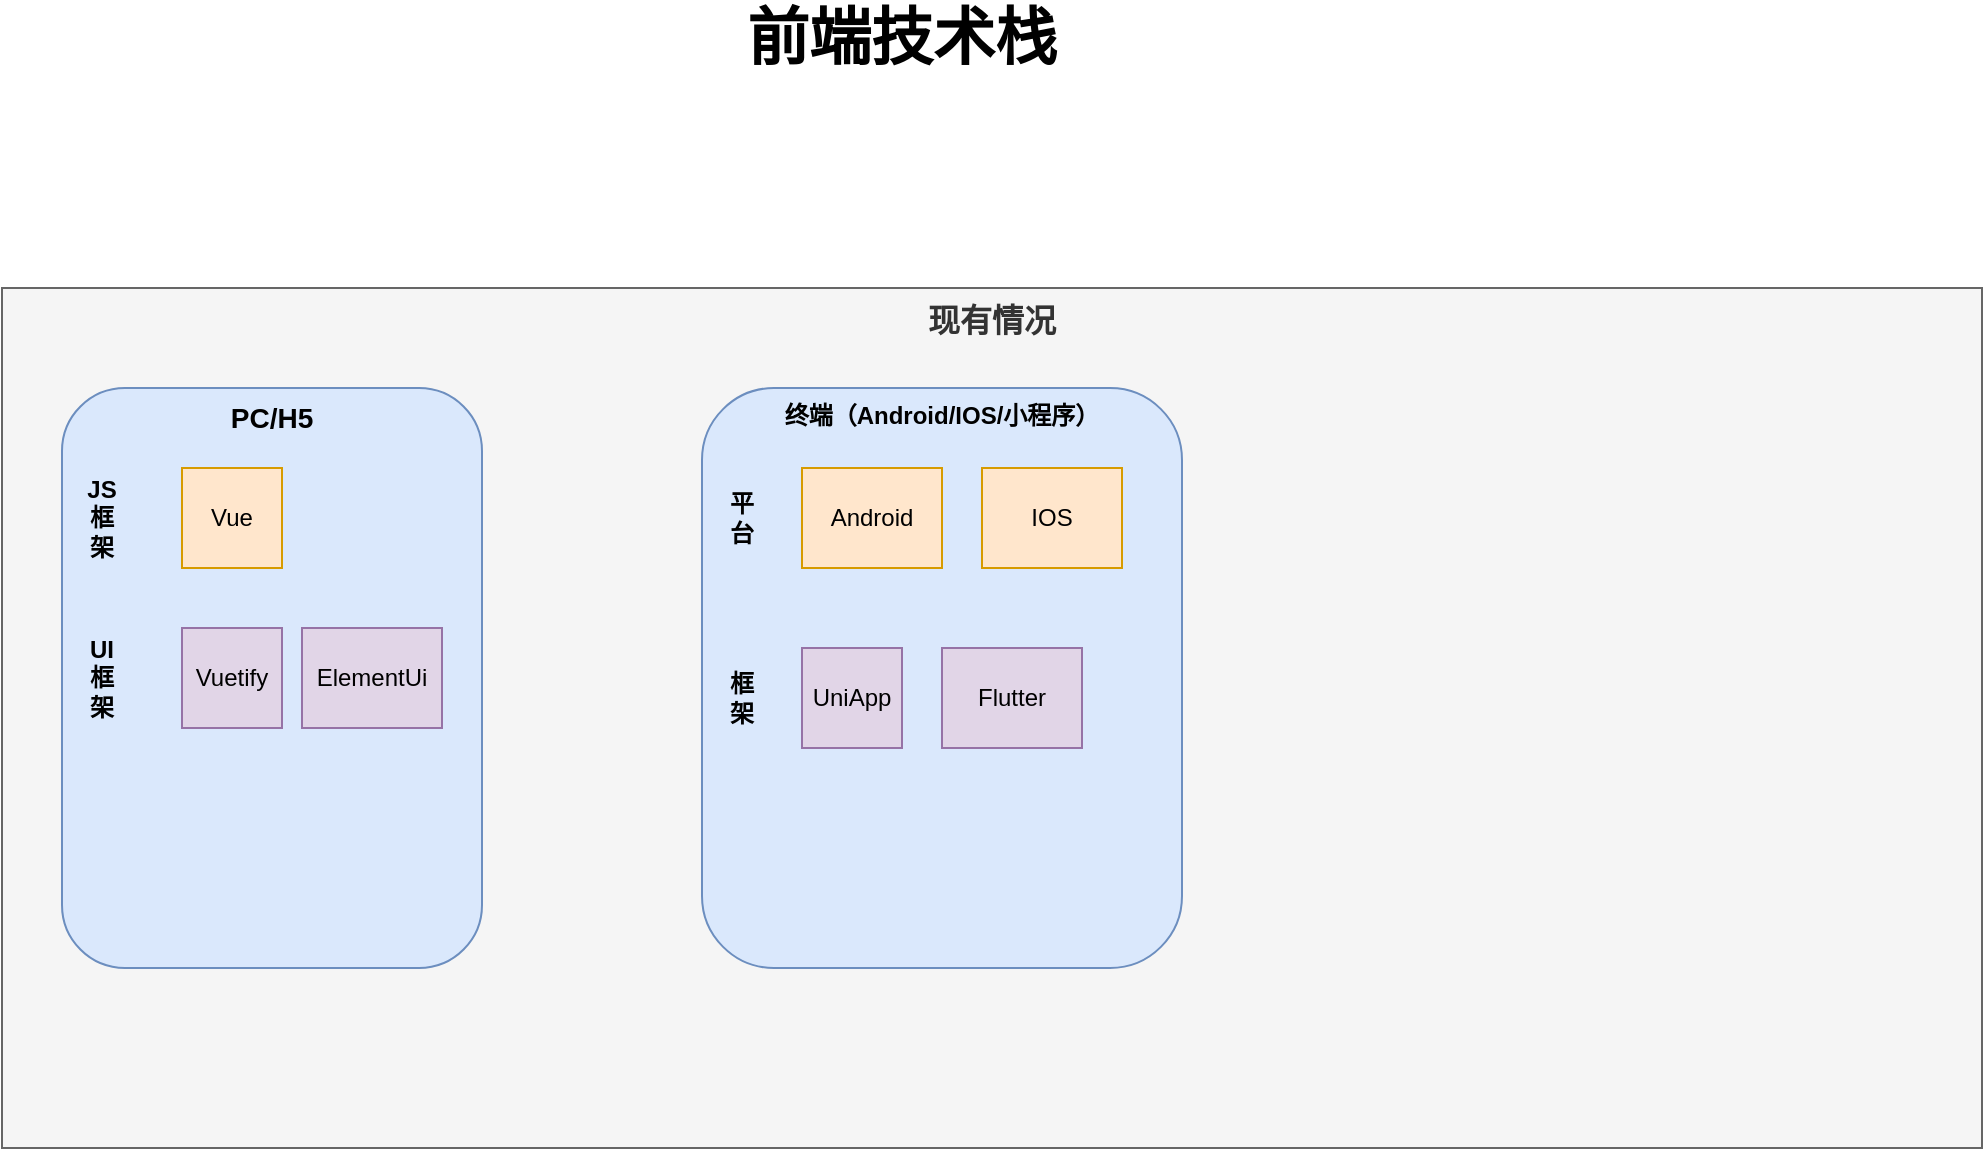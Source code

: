 <mxfile version="21.0.6" type="github">
  <diagram name="第 1 页" id="b_Ps88_xSbSeeQ5jZP6x">
    <mxGraphModel dx="1886" dy="820" grid="1" gridSize="10" guides="1" tooltips="1" connect="1" arrows="1" fold="1" page="1" pageScale="1" pageWidth="1200" pageHeight="1600" math="0" shadow="0">
      <root>
        <mxCell id="0" />
        <mxCell id="1" parent="0" />
        <mxCell id="g1V0Y7g1Ap4DoWxWMUA4-1" value="现有情况" style="rounded=0;whiteSpace=wrap;html=1;fillColor=#f5f5f5;fontColor=#333333;strokeColor=#666666;verticalAlign=top;fontSize=16;fontStyle=1" vertex="1" parent="1">
          <mxGeometry x="100" y="180" width="990" height="430" as="geometry" />
        </mxCell>
        <mxCell id="g1V0Y7g1Ap4DoWxWMUA4-3" value="前端技术栈" style="text;html=1;strokeColor=none;fillColor=none;align=center;verticalAlign=middle;whiteSpace=wrap;rounded=0;fontStyle=1;fontSize=31;" vertex="1" parent="1">
          <mxGeometry x="410" y="40" width="280" height="30" as="geometry" />
        </mxCell>
        <mxCell id="g1V0Y7g1Ap4DoWxWMUA4-4" value="PC/H5" style="rounded=1;whiteSpace=wrap;html=1;fillColor=#dae8fc;strokeColor=#6c8ebf;verticalAlign=top;fontStyle=1;fontSize=14;" vertex="1" parent="1">
          <mxGeometry x="130" y="230" width="210" height="290" as="geometry" />
        </mxCell>
        <mxCell id="g1V0Y7g1Ap4DoWxWMUA4-6" value="Vue" style="rounded=0;whiteSpace=wrap;html=1;fillColor=#ffe6cc;strokeColor=#d79b00;" vertex="1" parent="1">
          <mxGeometry x="190" y="270" width="50" height="50" as="geometry" />
        </mxCell>
        <mxCell id="g1V0Y7g1Ap4DoWxWMUA4-7" value="JS框架" style="text;html=1;strokeColor=none;fillColor=none;align=center;verticalAlign=middle;whiteSpace=wrap;rounded=0;fontStyle=1" vertex="1" parent="1">
          <mxGeometry x="140" y="280" width="20" height="30" as="geometry" />
        </mxCell>
        <mxCell id="g1V0Y7g1Ap4DoWxWMUA4-8" value="UI框架" style="text;html=1;strokeColor=none;fillColor=none;align=center;verticalAlign=middle;whiteSpace=wrap;rounded=0;fontStyle=1" vertex="1" parent="1">
          <mxGeometry x="140" y="360" width="20" height="30" as="geometry" />
        </mxCell>
        <mxCell id="g1V0Y7g1Ap4DoWxWMUA4-9" value="Vuetify" style="rounded=0;whiteSpace=wrap;html=1;fillColor=#e1d5e7;strokeColor=#9673a6;" vertex="1" parent="1">
          <mxGeometry x="190" y="350" width="50" height="50" as="geometry" />
        </mxCell>
        <mxCell id="g1V0Y7g1Ap4DoWxWMUA4-10" value="ElementUi" style="rounded=0;whiteSpace=wrap;html=1;fillColor=#e1d5e7;strokeColor=#9673a6;" vertex="1" parent="1">
          <mxGeometry x="250" y="350" width="70" height="50" as="geometry" />
        </mxCell>
        <mxCell id="g1V0Y7g1Ap4DoWxWMUA4-11" value="终端（Android/IOS/小程序）" style="rounded=1;whiteSpace=wrap;html=1;fillColor=#dae8fc;strokeColor=#6c8ebf;verticalAlign=top;fontStyle=1" vertex="1" parent="1">
          <mxGeometry x="450" y="230" width="240" height="290" as="geometry" />
        </mxCell>
        <mxCell id="g1V0Y7g1Ap4DoWxWMUA4-12" value="Android" style="rounded=0;whiteSpace=wrap;html=1;fillColor=#ffe6cc;strokeColor=#d79b00;" vertex="1" parent="1">
          <mxGeometry x="500" y="270" width="70" height="50" as="geometry" />
        </mxCell>
        <mxCell id="g1V0Y7g1Ap4DoWxWMUA4-14" value="平台" style="text;html=1;strokeColor=none;fillColor=none;align=center;verticalAlign=middle;whiteSpace=wrap;rounded=0;fontStyle=1" vertex="1" parent="1">
          <mxGeometry x="460" y="280" width="20" height="30" as="geometry" />
        </mxCell>
        <mxCell id="g1V0Y7g1Ap4DoWxWMUA4-15" value="IOS" style="rounded=0;whiteSpace=wrap;html=1;fillColor=#ffe6cc;strokeColor=#d79b00;" vertex="1" parent="1">
          <mxGeometry x="590" y="270" width="70" height="50" as="geometry" />
        </mxCell>
        <mxCell id="g1V0Y7g1Ap4DoWxWMUA4-16" value="框架" style="text;html=1;strokeColor=none;fillColor=none;align=center;verticalAlign=middle;whiteSpace=wrap;rounded=0;fontStyle=1" vertex="1" parent="1">
          <mxGeometry x="460" y="370" width="20" height="30" as="geometry" />
        </mxCell>
        <mxCell id="g1V0Y7g1Ap4DoWxWMUA4-17" value="UniApp" style="rounded=0;whiteSpace=wrap;html=1;fillColor=#e1d5e7;strokeColor=#9673a6;" vertex="1" parent="1">
          <mxGeometry x="500" y="360" width="50" height="50" as="geometry" />
        </mxCell>
        <mxCell id="g1V0Y7g1Ap4DoWxWMUA4-18" value="Flutter" style="rounded=0;whiteSpace=wrap;html=1;fillColor=#e1d5e7;strokeColor=#9673a6;" vertex="1" parent="1">
          <mxGeometry x="570" y="360" width="70" height="50" as="geometry" />
        </mxCell>
      </root>
    </mxGraphModel>
  </diagram>
</mxfile>
